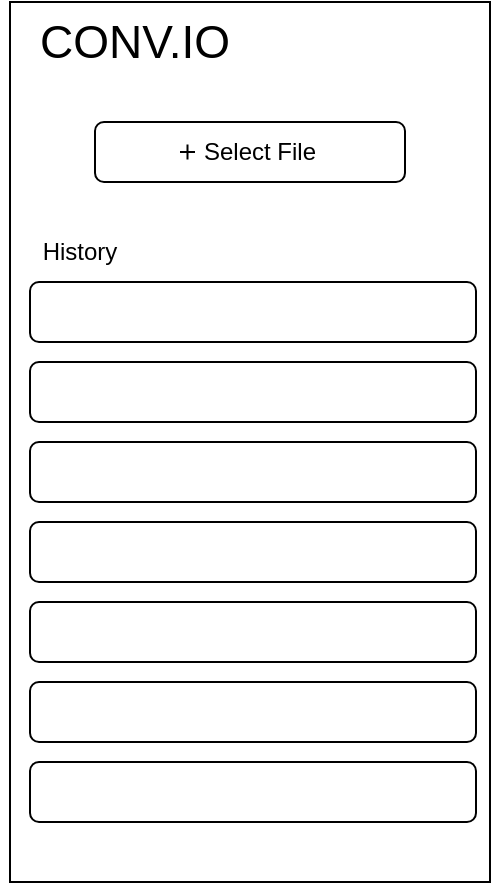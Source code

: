 <mxfile version="28.0.9">
  <diagram name="Page-1" id="7rDmoMbXkHjPUN7BBAz_">
    <mxGraphModel dx="915" dy="457" grid="1" gridSize="10" guides="1" tooltips="1" connect="1" arrows="1" fold="1" page="1" pageScale="1" pageWidth="827" pageHeight="1169" math="0" shadow="0">
      <root>
        <mxCell id="0" />
        <mxCell id="1" parent="0" />
        <mxCell id="w6fMAn-6YOlrK-oEtjyD-25" value="" style="group" vertex="1" connectable="0" parent="1">
          <mxGeometry x="230" y="120" width="245" height="440" as="geometry" />
        </mxCell>
        <mxCell id="w6fMAn-6YOlrK-oEtjyD-1" value="" style="rounded=0;whiteSpace=wrap;html=1;" vertex="1" parent="w6fMAn-6YOlrK-oEtjyD-25">
          <mxGeometry x="5" width="240" height="440" as="geometry" />
        </mxCell>
        <mxCell id="w6fMAn-6YOlrK-oEtjyD-2" value="CONV.IO" style="text;html=1;align=center;verticalAlign=middle;whiteSpace=wrap;rounded=0;fontSize=23;" vertex="1" parent="w6fMAn-6YOlrK-oEtjyD-25">
          <mxGeometry width="135" height="40" as="geometry" />
        </mxCell>
        <mxCell id="w6fMAn-6YOlrK-oEtjyD-21" value="" style="group" vertex="1" connectable="0" parent="w6fMAn-6YOlrK-oEtjyD-25">
          <mxGeometry x="47.5" y="60" width="155" height="30" as="geometry" />
        </mxCell>
        <mxCell id="w6fMAn-6YOlrK-oEtjyD-5" value="" style="rounded=1;whiteSpace=wrap;html=1;" vertex="1" parent="w6fMAn-6YOlrK-oEtjyD-21">
          <mxGeometry width="155" height="30" as="geometry" />
        </mxCell>
        <mxCell id="w6fMAn-6YOlrK-oEtjyD-20" value="" style="group" vertex="1" connectable="0" parent="w6fMAn-6YOlrK-oEtjyD-21">
          <mxGeometry x="42.5" width="70" height="30" as="geometry" />
        </mxCell>
        <mxCell id="w6fMAn-6YOlrK-oEtjyD-6" value="Select File" style="text;html=1;align=center;verticalAlign=middle;whiteSpace=wrap;rounded=0;" vertex="1" parent="w6fMAn-6YOlrK-oEtjyD-20">
          <mxGeometry x="10" width="60" height="30" as="geometry" />
        </mxCell>
        <mxCell id="w6fMAn-6YOlrK-oEtjyD-17" value="" style="shape=cross;whiteSpace=wrap;html=1;fillStyle=solid;fillColor=light-dark(#FFFFFF,#FFFFFF);size=0;" vertex="1" parent="w6fMAn-6YOlrK-oEtjyD-20">
          <mxGeometry y="11.25" width="7.5" height="7.5" as="geometry" />
        </mxCell>
        <mxCell id="w6fMAn-6YOlrK-oEtjyD-22" value="History" style="text;html=1;align=center;verticalAlign=middle;whiteSpace=wrap;rounded=0;" vertex="1" parent="w6fMAn-6YOlrK-oEtjyD-25">
          <mxGeometry x="10" y="110" width="60" height="30" as="geometry" />
        </mxCell>
        <mxCell id="w6fMAn-6YOlrK-oEtjyD-26" value="" style="rounded=1;whiteSpace=wrap;html=1;" vertex="1" parent="w6fMAn-6YOlrK-oEtjyD-25">
          <mxGeometry x="15" y="140" width="223" height="30" as="geometry" />
        </mxCell>
        <mxCell id="w6fMAn-6YOlrK-oEtjyD-27" value="" style="rounded=1;whiteSpace=wrap;html=1;" vertex="1" parent="w6fMAn-6YOlrK-oEtjyD-25">
          <mxGeometry x="15" y="180" width="223" height="30" as="geometry" />
        </mxCell>
        <mxCell id="w6fMAn-6YOlrK-oEtjyD-28" value="" style="rounded=1;whiteSpace=wrap;html=1;" vertex="1" parent="w6fMAn-6YOlrK-oEtjyD-25">
          <mxGeometry x="15" y="220" width="223" height="30" as="geometry" />
        </mxCell>
        <mxCell id="w6fMAn-6YOlrK-oEtjyD-29" value="" style="rounded=1;whiteSpace=wrap;html=1;" vertex="1" parent="w6fMAn-6YOlrK-oEtjyD-25">
          <mxGeometry x="15" y="260" width="223" height="30" as="geometry" />
        </mxCell>
        <mxCell id="w6fMAn-6YOlrK-oEtjyD-30" value="" style="rounded=1;whiteSpace=wrap;html=1;" vertex="1" parent="w6fMAn-6YOlrK-oEtjyD-25">
          <mxGeometry x="15" y="300" width="223" height="30" as="geometry" />
        </mxCell>
        <mxCell id="w6fMAn-6YOlrK-oEtjyD-31" value="" style="rounded=1;whiteSpace=wrap;html=1;" vertex="1" parent="w6fMAn-6YOlrK-oEtjyD-25">
          <mxGeometry x="15" y="340" width="223" height="30" as="geometry" />
        </mxCell>
        <mxCell id="w6fMAn-6YOlrK-oEtjyD-32" value="" style="rounded=1;whiteSpace=wrap;html=1;" vertex="1" parent="w6fMAn-6YOlrK-oEtjyD-25">
          <mxGeometry x="15" y="380" width="223" height="30" as="geometry" />
        </mxCell>
      </root>
    </mxGraphModel>
  </diagram>
</mxfile>

